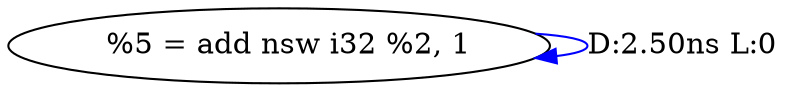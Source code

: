 digraph {
Node0x2bf5450[label="  %5 = add nsw i32 %2, 1"];
Node0x2bf5450 -> Node0x2bf5450[label="D:2.50ns L:0",color=blue];
}
